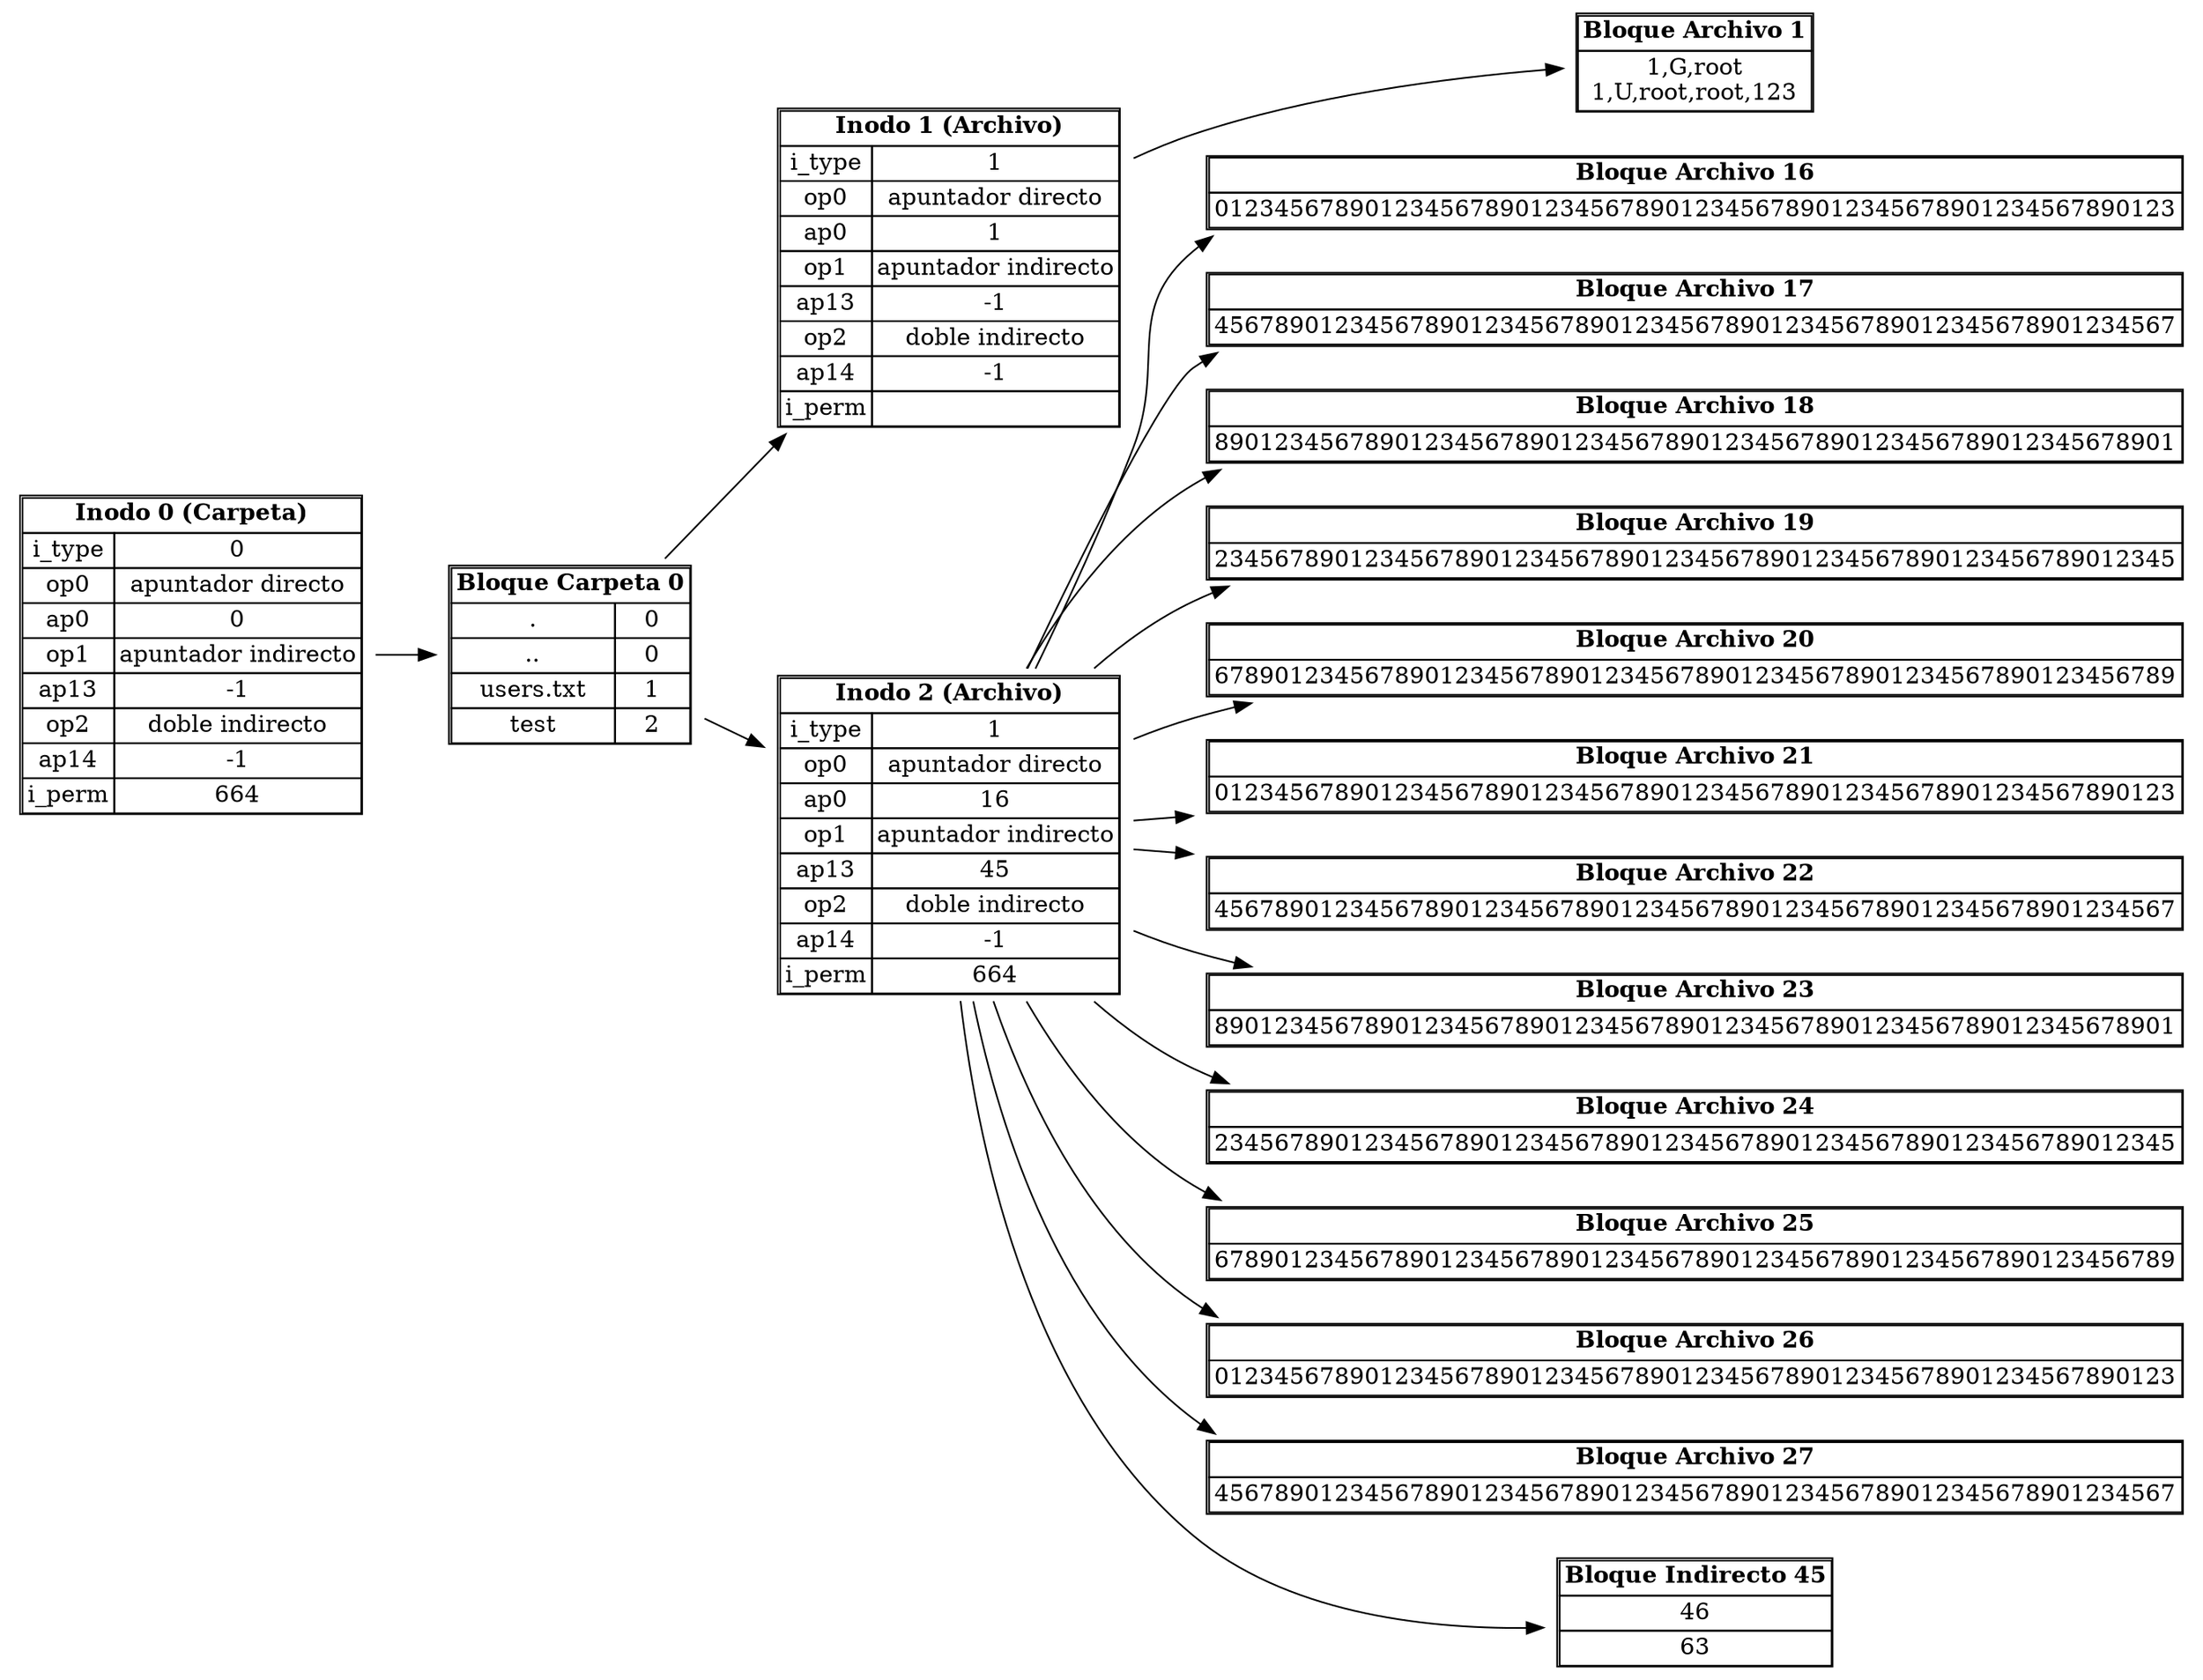 digraph Tree {
rankdir=LR;
node [shape=plaintext];
inodo0 [label=<
<table border='1' cellborder='1' cellspacing='0'>
<tr><td colspan='2'><b>Inodo 0 (Carpeta)</b></td></tr>
<tr><td>i_type</td><td>0</td></tr>
<tr><td>op0</td><td>apuntador directo</td></tr>
<tr><td>ap0</td><td>0</td></tr>
<tr><td>op1</td><td>apuntador indirecto</td></tr>
<tr><td>ap13</td><td>-1</td></tr>
<tr><td>op2</td><td>doble indirecto</td></tr>
<tr><td>ap14</td><td>-1</td></tr>
<tr><td>i_perm</td><td>664</td></tr>
</table>>];
block0 [label=<
<table border='1' cellborder='1' cellspacing='0'>
<tr><td colspan='2'><b>Bloque Carpeta 0</b></td></tr>
<tr><td>.</td><td>0</td></tr>
<tr><td>..</td><td>0</td></tr>
<tr><td>users.txt</td><td>1</td></tr>
<tr><td>test</td><td>2</td></tr>
</table>>];
inodo0 -> block0;
block0 -> inodo1;
inodo1 [label=<
<table border='1' cellborder='1' cellspacing='0'>
<tr><td colspan='2'><b>Inodo 1 (Archivo)</b></td></tr>
<tr><td>i_type</td><td>1</td></tr>
<tr><td>op0</td><td>apuntador directo</td></tr>
<tr><td>ap0</td><td>1</td></tr>
<tr><td>op1</td><td>apuntador indirecto</td></tr>
<tr><td>ap13</td><td>-1</td></tr>
<tr><td>op2</td><td>doble indirecto</td></tr>
<tr><td>ap14</td><td>-1</td></tr>
<tr><td>i_perm</td><td></td></tr>
</table>>];
block1 [label=<
<table border='1' cellborder='1' cellspacing='0'>
<tr><td><b>Bloque Archivo 1</b></td></tr>
<tr><td>1,G,root<br/>1,U,root,root,123<br/></td></tr>
</table>>];
inodo1 -> block1;
block0 -> inodo2;
inodo2 [label=<
<table border='1' cellborder='1' cellspacing='0'>
<tr><td colspan='2'><b>Inodo 2 (Archivo)</b></td></tr>
<tr><td>i_type</td><td>1</td></tr>
<tr><td>op0</td><td>apuntador directo</td></tr>
<tr><td>ap0</td><td>16</td></tr>
<tr><td>op1</td><td>apuntador indirecto</td></tr>
<tr><td>ap13</td><td>45</td></tr>
<tr><td>op2</td><td>doble indirecto</td></tr>
<tr><td>ap14</td><td>-1</td></tr>
<tr><td>i_perm</td><td>664</td></tr>
</table>>];
block16 [label=<
<table border='1' cellborder='1' cellspacing='0'>
<tr><td><b>Bloque Archivo 16</b></td></tr>
<tr><td>0123456789012345678901234567890123456789012345678901234567890123</td></tr>
</table>>];
inodo2 -> block16;
block17 [label=<
<table border='1' cellborder='1' cellspacing='0'>
<tr><td><b>Bloque Archivo 17</b></td></tr>
<tr><td>4567890123456789012345678901234567890123456789012345678901234567</td></tr>
</table>>];
inodo2 -> block17;
block18 [label=<
<table border='1' cellborder='1' cellspacing='0'>
<tr><td><b>Bloque Archivo 18</b></td></tr>
<tr><td>8901234567890123456789012345678901234567890123456789012345678901</td></tr>
</table>>];
inodo2 -> block18;
block19 [label=<
<table border='1' cellborder='1' cellspacing='0'>
<tr><td><b>Bloque Archivo 19</b></td></tr>
<tr><td>2345678901234567890123456789012345678901234567890123456789012345</td></tr>
</table>>];
inodo2 -> block19;
block20 [label=<
<table border='1' cellborder='1' cellspacing='0'>
<tr><td><b>Bloque Archivo 20</b></td></tr>
<tr><td>6789012345678901234567890123456789012345678901234567890123456789</td></tr>
</table>>];
inodo2 -> block20;
block21 [label=<
<table border='1' cellborder='1' cellspacing='0'>
<tr><td><b>Bloque Archivo 21</b></td></tr>
<tr><td>0123456789012345678901234567890123456789012345678901234567890123</td></tr>
</table>>];
inodo2 -> block21;
block22 [label=<
<table border='1' cellborder='1' cellspacing='0'>
<tr><td><b>Bloque Archivo 22</b></td></tr>
<tr><td>4567890123456789012345678901234567890123456789012345678901234567</td></tr>
</table>>];
inodo2 -> block22;
block23 [label=<
<table border='1' cellborder='1' cellspacing='0'>
<tr><td><b>Bloque Archivo 23</b></td></tr>
<tr><td>8901234567890123456789012345678901234567890123456789012345678901</td></tr>
</table>>];
inodo2 -> block23;
block24 [label=<
<table border='1' cellborder='1' cellspacing='0'>
<tr><td><b>Bloque Archivo 24</b></td></tr>
<tr><td>2345678901234567890123456789012345678901234567890123456789012345</td></tr>
</table>>];
inodo2 -> block24;
block25 [label=<
<table border='1' cellborder='1' cellspacing='0'>
<tr><td><b>Bloque Archivo 25</b></td></tr>
<tr><td>6789012345678901234567890123456789012345678901234567890123456789</td></tr>
</table>>];
inodo2 -> block25;
block26 [label=<
<table border='1' cellborder='1' cellspacing='0'>
<tr><td><b>Bloque Archivo 26</b></td></tr>
<tr><td>0123456789012345678901234567890123456789012345678901234567890123</td></tr>
</table>>];
inodo2 -> block26;
block27 [label=<
<table border='1' cellborder='1' cellspacing='0'>
<tr><td><b>Bloque Archivo 27</b></td></tr>
<tr><td>4567890123456789012345678901234567890123456789012345678901234567</td></tr>
</table>>];
inodo2 -> block27;
indirect45 [label=<
<table border='1' cellborder='1' cellspacing='0'>
<tr><td colspan='1'><b>Bloque Indirecto 45</b></td></tr>
<tr><td>46</td></tr>
<tr><td>63</td></tr>
</table>>];
inodo2 -> indirect45;
}
